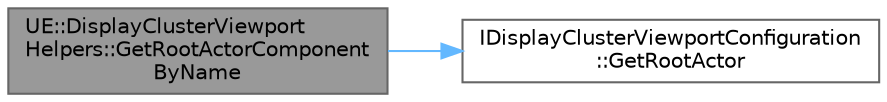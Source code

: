 digraph "UE::DisplayClusterViewportHelpers::GetRootActorComponentByName"
{
 // INTERACTIVE_SVG=YES
 // LATEX_PDF_SIZE
  bgcolor="transparent";
  edge [fontname=Helvetica,fontsize=10,labelfontname=Helvetica,labelfontsize=10];
  node [fontname=Helvetica,fontsize=10,shape=box,height=0.2,width=0.4];
  rankdir="LR";
  Node1 [id="Node000001",label="UE::DisplayClusterViewport\lHelpers::GetRootActorComponent\lByName",height=0.2,width=0.4,color="gray40", fillcolor="grey60", style="filled", fontcolor="black",tooltip="Find a component by name from a RootActor of the specified type."];
  Node1 -> Node2 [id="edge1_Node000001_Node000002",color="steelblue1",style="solid",tooltip=" "];
  Node2 [id="Node000002",label="IDisplayClusterViewportConfiguration\l::GetRootActor",height=0.2,width=0.4,color="grey40", fillcolor="white", style="filled",URL="$d9/dcd/classIDisplayClusterViewportConfiguration.html#a5c23004be2d942f1b9ee6bbc1bec3a00",tooltip="Gets a reference to the DCRA by type."];
}
